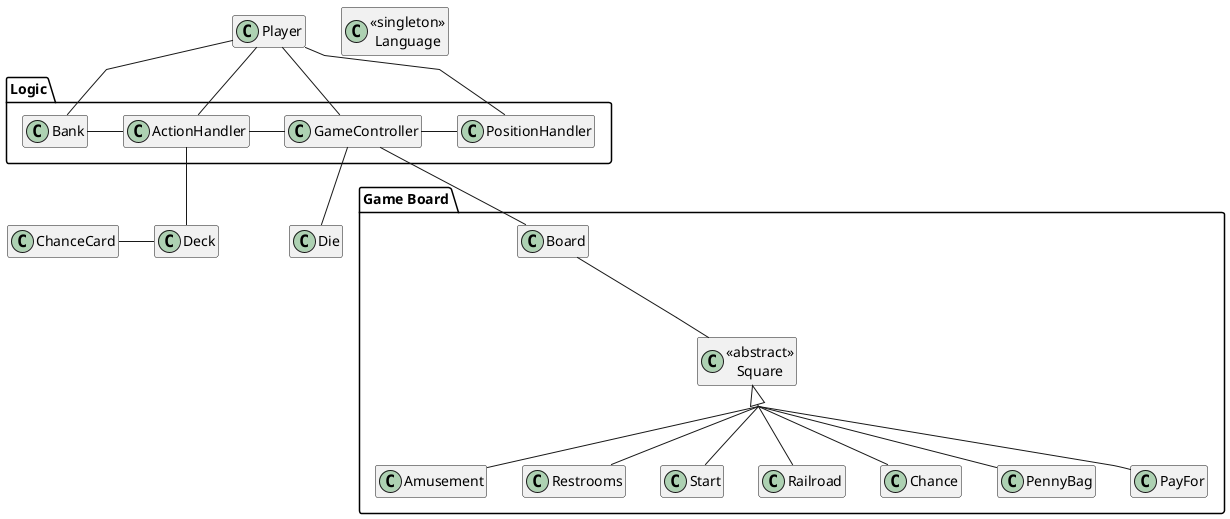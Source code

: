 @startuml

hide empty members
skinparam groupInheritance 2

skinparam linetype polyline




class Die

package "Game Board" {
    class Board
    class "<<abstract>>\nSquare" as Square
        class Amusement
        class Restrooms
        class Start
        class Railroad
        class Chance
        class PennyBag
        class PayFor
}

package Logic {
    class Bank
    class GameController
    class PositionHandler
    class ActionHandler
}

class Deck
class ChanceCard
class Player
class "<<singleton>>\nLanguage" as Language

GameController -down- Board
GameController -- Die

GameController -left- ActionHandler
    ActionHandler -left- Bank
    ActionHandler -- Deck
        Deck -left ChanceCard
GameController -right- PositionHandler

Player -down- ActionHandler
Player -down- PositionHandler
Player -down- GameController
Player -down- Bank

Board -- Square
Square <|-- Restrooms
Square <|-- Amusement
Square <|-- Railroad
Square <|-- PayFor
Square <|-- PennyBag
Square <|-- Start
Square <|-- Chance


@enduml